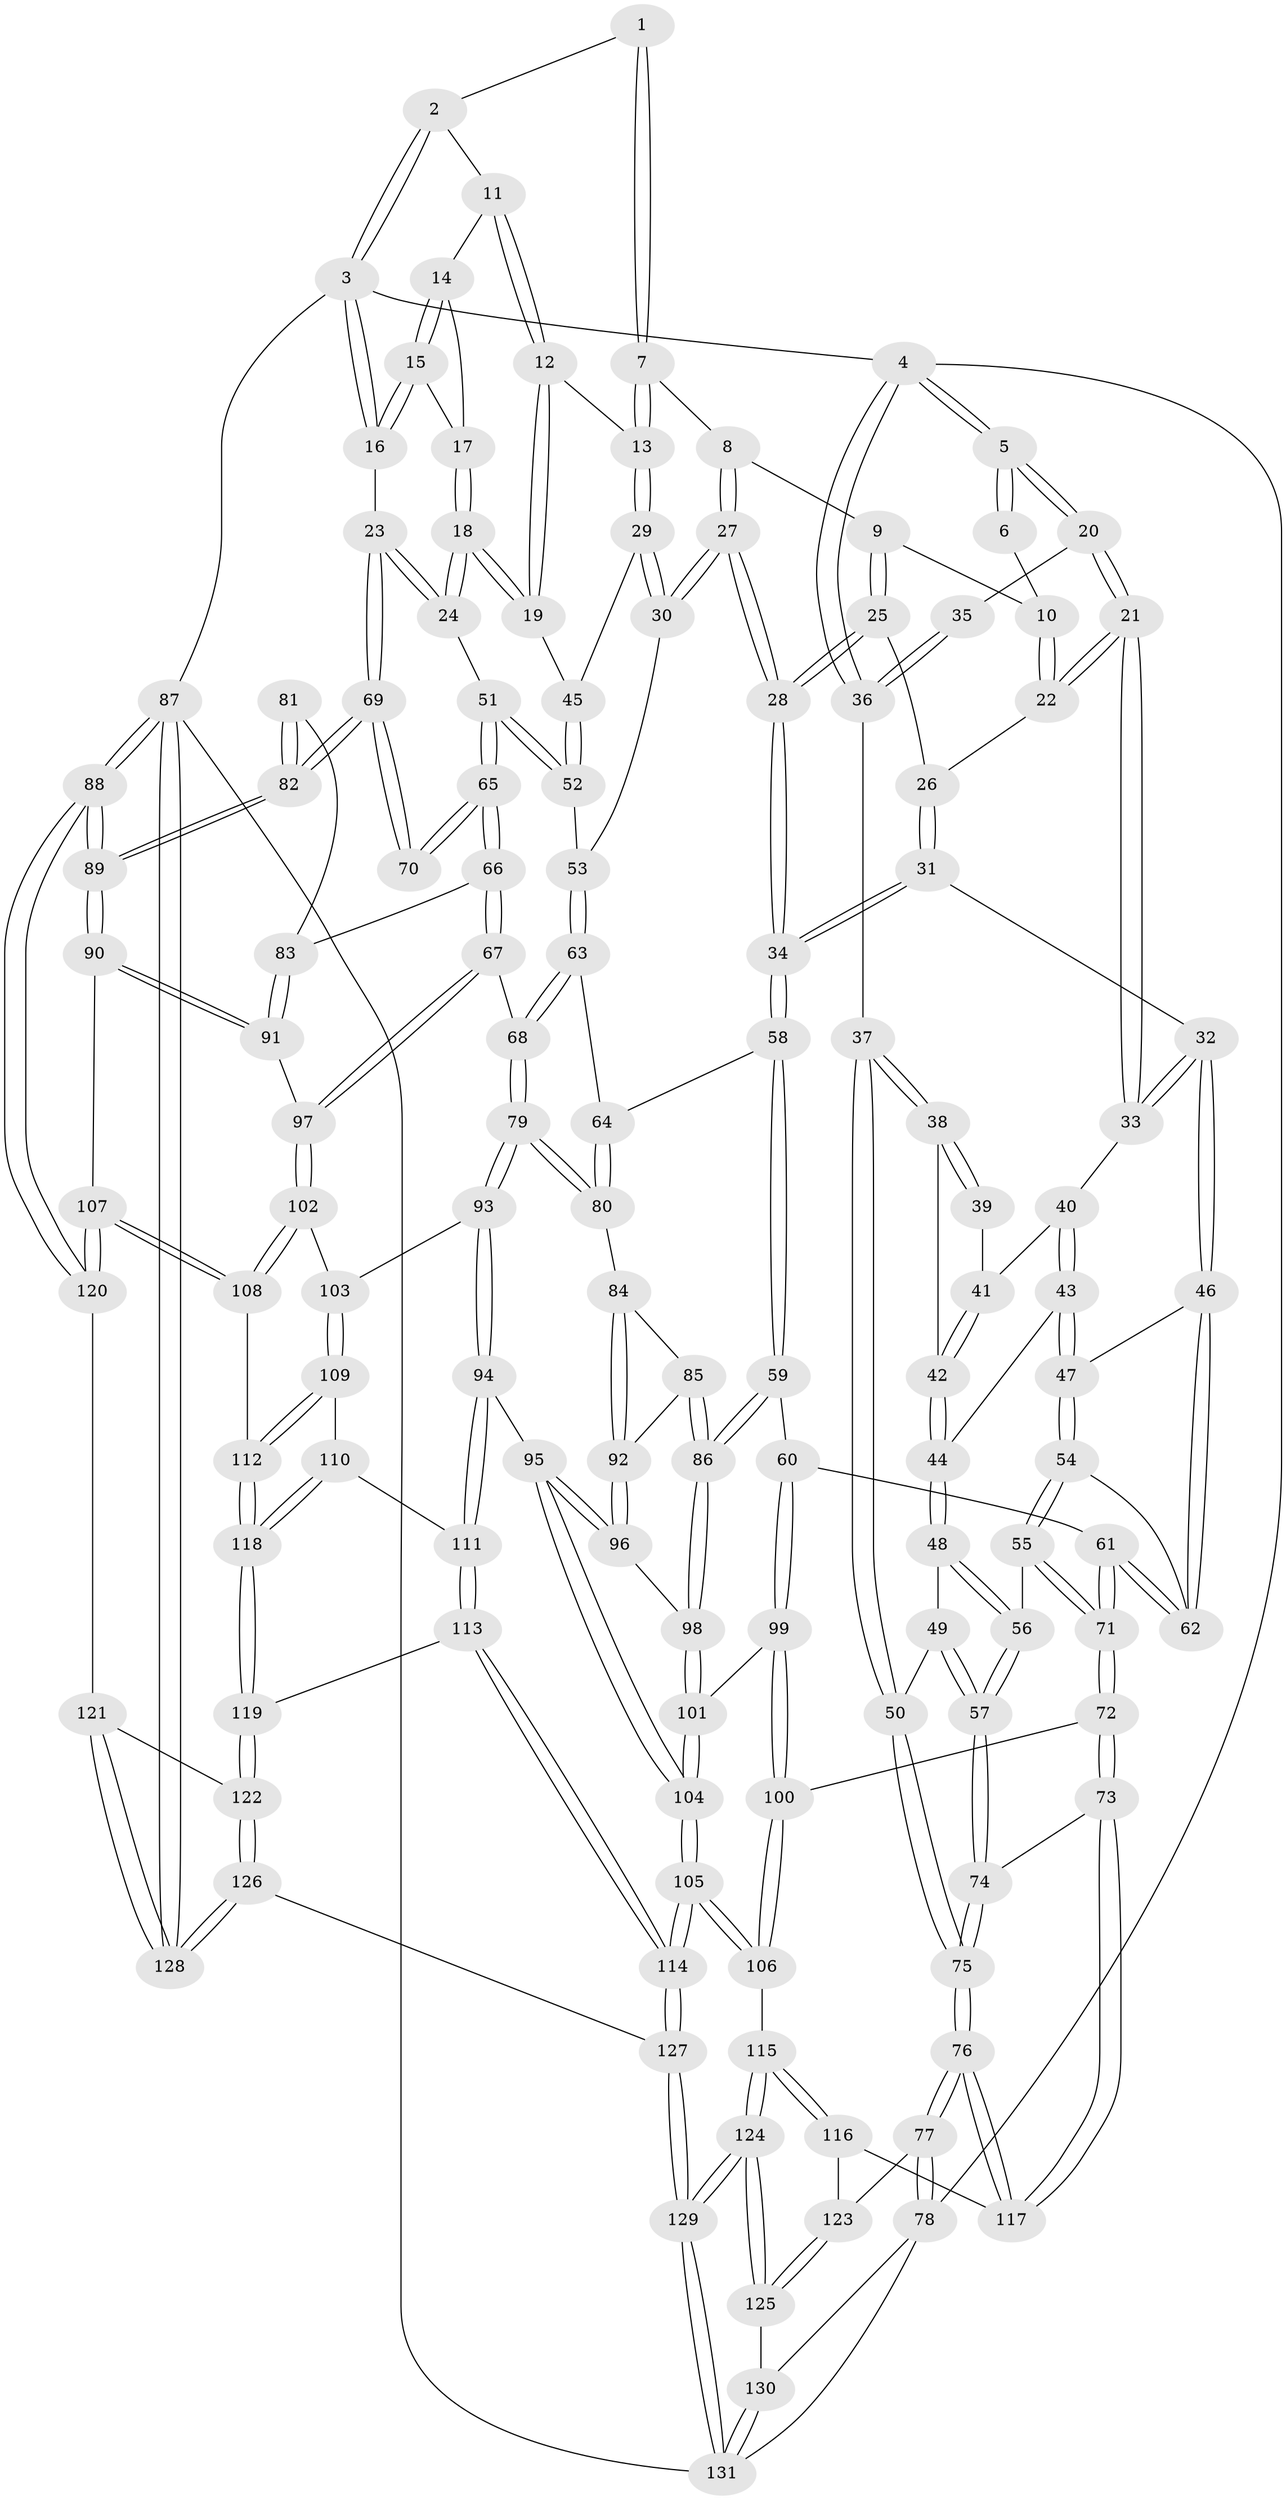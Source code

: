 // Generated by graph-tools (version 1.1) at 2025/01/03/09/25 05:01:43]
// undirected, 131 vertices, 324 edges
graph export_dot {
graph [start="1"]
  node [color=gray90,style=filled];
  1 [pos="+0.5801209013125015+0"];
  2 [pos="+0.8341480201342903+0"];
  3 [pos="+1+0"];
  4 [pos="+0+0"];
  5 [pos="+0+0"];
  6 [pos="+0.4760011202143169+0"];
  7 [pos="+0.6186145395408643+0.11767413561536896"];
  8 [pos="+0.5872691223539319+0.15058824608087257"];
  9 [pos="+0.53485821780977+0.16320838339013305"];
  10 [pos="+0.4156668401684092+0"];
  11 [pos="+0.8349639345312317+0"];
  12 [pos="+0.7982475883752228+0.16998322821852807"];
  13 [pos="+0.6803545228692992+0.164385569088889"];
  14 [pos="+0.9128943621123403+0.08947388739447255"];
  15 [pos="+0.9907374805340485+0.13876962457145522"];
  16 [pos="+1+0.16379793007732815"];
  17 [pos="+0.9275091992733312+0.1588636212613693"];
  18 [pos="+0.8445087904415278+0.24412789133647128"];
  19 [pos="+0.819296057807707+0.2117722197849291"];
  20 [pos="+0.31555118106529717+0.13570331592949"];
  21 [pos="+0.3170676404088796+0.1360832364934985"];
  22 [pos="+0.36397604541262396+0.10736326324022644"];
  23 [pos="+1+0.26537606004077463"];
  24 [pos="+0.8583089890102688+0.2755148084258023"];
  25 [pos="+0.494398547688446+0.18968161451740195"];
  26 [pos="+0.41619696665523204+0.16188263940080874"];
  27 [pos="+0.5747916586530459+0.314418167652455"];
  28 [pos="+0.5381956285673253+0.3328850849355357"];
  29 [pos="+0.6463951454252009+0.28646980519556736"];
  30 [pos="+0.5921720781338664+0.312534687070629"];
  31 [pos="+0.4361678839306575+0.31810813437679203"];
  32 [pos="+0.3194686815365161+0.3035271437556794"];
  33 [pos="+0.3011881608715719+0.2124720711671712"];
  34 [pos="+0.5087203556656116+0.36376422781001155"];
  35 [pos="+0.23097048395132636+0.13425543320443328"];
  36 [pos="+0+0"];
  37 [pos="+0+0.08715174201396149"];
  38 [pos="+0.037919931634490936+0.19912048324061088"];
  39 [pos="+0.16613012640979583+0.21302424960072344"];
  40 [pos="+0.2095141081776215+0.24300376768679646"];
  41 [pos="+0.19041727775510484+0.23844789697310637"];
  42 [pos="+0.15478778363291612+0.30101525551270736"];
  43 [pos="+0.2172042280608619+0.32424383479560326"];
  44 [pos="+0.16254853554775078+0.32127863159371794"];
  45 [pos="+0.6482870446641935+0.2867597556605632"];
  46 [pos="+0.30556869494193306+0.32153314357686885"];
  47 [pos="+0.2643463292932075+0.34645803030060773"];
  48 [pos="+0.1550212740813856+0.3309253705563812"];
  49 [pos="+0.06428870045484955+0.33149463622808956"];
  50 [pos="+0+0.0896829349073371"];
  51 [pos="+0.8314886507007351+0.3457848478660802"];
  52 [pos="+0.7368377467799214+0.3303254578969332"];
  53 [pos="+0.6727814489965336+0.3839691204152943"];
  54 [pos="+0.24401481078633083+0.4106583777990872"];
  55 [pos="+0.23331393590640134+0.42990860241747697"];
  56 [pos="+0.13753220437559047+0.42324176175364125"];
  57 [pos="+0.11478998318247045+0.4352131259214145"];
  58 [pos="+0.5037483432014599+0.42320750275593155"];
  59 [pos="+0.48569454034412796+0.4650651752097349"];
  60 [pos="+0.48059959019363985+0.4661683795669759"];
  61 [pos="+0.384646203195533+0.4564669256172231"];
  62 [pos="+0.36124167194799744+0.43103519865336587"];
  63 [pos="+0.6977303826839668+0.4432328109864879"];
  64 [pos="+0.6335126101825663+0.44633580728137584"];
  65 [pos="+0.8336628538023004+0.41949764848758087"];
  66 [pos="+0.8120018765604676+0.4536242755535727"];
  67 [pos="+0.7970912149519874+0.47406508995889907"];
  68 [pos="+0.7745651850700024+0.4846489070193118"];
  69 [pos="+1+0.36444848313566097"];
  70 [pos="+0.8419466593983672+0.4211526732059731"];
  71 [pos="+0.2652248747222247+0.5161728206030938"];
  72 [pos="+0.2390778770216638+0.6202953462862436"];
  73 [pos="+0.22865500287266466+0.6229141428666701"];
  74 [pos="+0.10389525979097236+0.4486657196104156"];
  75 [pos="+0+0.5492759943872656"];
  76 [pos="+0+0.6895313302078672"];
  77 [pos="+0+0.7294056717023344"];
  78 [pos="+0+0.7909217533719556"];
  79 [pos="+0.7244675588646071+0.5573255817274"];
  80 [pos="+0.6392128463688008+0.5334772729952212"];
  81 [pos="+0.9677919977133578+0.4869482460013157"];
  82 [pos="+1+0.46685105679593397"];
  83 [pos="+0.9467364188167497+0.5363467351965538"];
  84 [pos="+0.6365718114602499+0.5333425479758649"];
  85 [pos="+0.5591803515384888+0.507337970699057"];
  86 [pos="+0.4891143991362591+0.4722676071320454"];
  87 [pos="+1+1"];
  88 [pos="+1+0.8274754159981923"];
  89 [pos="+1+0.7442125556085772"];
  90 [pos="+0.9837884447514561+0.6595049865905517"];
  91 [pos="+0.9367964708363564+0.6283763840226653"];
  92 [pos="+0.6031150785946232+0.5816392353679637"];
  93 [pos="+0.713032951699072+0.629018248497218"];
  94 [pos="+0.6846253347669838+0.6507701914751595"];
  95 [pos="+0.6091982804059685+0.6447256920903882"];
  96 [pos="+0.5976705116010278+0.6344075038190716"];
  97 [pos="+0.9061013290065897+0.618979971323157"];
  98 [pos="+0.5019704024854615+0.5891847203368518"];
  99 [pos="+0.33301066820529285+0.6115351047718527"];
  100 [pos="+0.2632510485386664+0.6308762148135122"];
  101 [pos="+0.46750782717793604+0.6465938837764901"];
  102 [pos="+0.8003791057104228+0.6749301113166425"];
  103 [pos="+0.7823799270311858+0.6706541517688632"];
  104 [pos="+0.4746262524590447+0.8307179521262537"];
  105 [pos="+0.4736777923317811+0.8353103113538609"];
  106 [pos="+0.297575329218681+0.6817909812106541"];
  107 [pos="+0.8465322865300012+0.7535946514317402"];
  108 [pos="+0.836374562745858+0.7441905868304871"];
  109 [pos="+0.7623317127985818+0.7374895931517869"];
  110 [pos="+0.7144061569605772+0.7483076731745788"];
  111 [pos="+0.675357235565648+0.7294038232219257"];
  112 [pos="+0.7695243560902649+0.7671989550785786"];
  113 [pos="+0.6153549143649496+0.8280201373070633"];
  114 [pos="+0.48579146839857823+0.8936599078300533"];
  115 [pos="+0.2503681345661206+0.8790617751830673"];
  116 [pos="+0.2008272998856066+0.8098135439532435"];
  117 [pos="+0.16648523119720562+0.6590897806958786"];
  118 [pos="+0.7568017483993319+0.7924015681933995"];
  119 [pos="+0.7588318660893485+0.8449428996849127"];
  120 [pos="+0.8560784663148046+0.7986969811706823"];
  121 [pos="+0.8099686302223188+0.8640184075554528"];
  122 [pos="+0.7782050651116801+0.8596286636848639"];
  123 [pos="+0.06572051181027844+0.830410245283405"];
  124 [pos="+0.3060027746689644+1"];
  125 [pos="+0.23888774103470437+0.9765172013734734"];
  126 [pos="+0.5849045308072783+1"];
  127 [pos="+0.4256215206796878+1"];
  128 [pos="+1+1"];
  129 [pos="+0.3875798101152325+1"];
  130 [pos="+0.05160488374225922+0.9276724861548676"];
  131 [pos="+0.20352228859807003+1"];
  1 -- 2;
  1 -- 7;
  1 -- 7;
  2 -- 3;
  2 -- 3;
  2 -- 11;
  3 -- 4;
  3 -- 16;
  3 -- 16;
  3 -- 87;
  4 -- 5;
  4 -- 5;
  4 -- 36;
  4 -- 36;
  4 -- 78;
  5 -- 6;
  5 -- 6;
  5 -- 20;
  5 -- 20;
  6 -- 10;
  7 -- 8;
  7 -- 13;
  7 -- 13;
  8 -- 9;
  8 -- 27;
  8 -- 27;
  9 -- 10;
  9 -- 25;
  9 -- 25;
  10 -- 22;
  10 -- 22;
  11 -- 12;
  11 -- 12;
  11 -- 14;
  12 -- 13;
  12 -- 19;
  12 -- 19;
  13 -- 29;
  13 -- 29;
  14 -- 15;
  14 -- 15;
  14 -- 17;
  15 -- 16;
  15 -- 16;
  15 -- 17;
  16 -- 23;
  17 -- 18;
  17 -- 18;
  18 -- 19;
  18 -- 19;
  18 -- 24;
  18 -- 24;
  19 -- 45;
  20 -- 21;
  20 -- 21;
  20 -- 35;
  21 -- 22;
  21 -- 22;
  21 -- 33;
  21 -- 33;
  22 -- 26;
  23 -- 24;
  23 -- 24;
  23 -- 69;
  23 -- 69;
  24 -- 51;
  25 -- 26;
  25 -- 28;
  25 -- 28;
  26 -- 31;
  26 -- 31;
  27 -- 28;
  27 -- 28;
  27 -- 30;
  27 -- 30;
  28 -- 34;
  28 -- 34;
  29 -- 30;
  29 -- 30;
  29 -- 45;
  30 -- 53;
  31 -- 32;
  31 -- 34;
  31 -- 34;
  32 -- 33;
  32 -- 33;
  32 -- 46;
  32 -- 46;
  33 -- 40;
  34 -- 58;
  34 -- 58;
  35 -- 36;
  35 -- 36;
  36 -- 37;
  37 -- 38;
  37 -- 38;
  37 -- 50;
  37 -- 50;
  38 -- 39;
  38 -- 39;
  38 -- 42;
  39 -- 41;
  40 -- 41;
  40 -- 43;
  40 -- 43;
  41 -- 42;
  41 -- 42;
  42 -- 44;
  42 -- 44;
  43 -- 44;
  43 -- 47;
  43 -- 47;
  44 -- 48;
  44 -- 48;
  45 -- 52;
  45 -- 52;
  46 -- 47;
  46 -- 62;
  46 -- 62;
  47 -- 54;
  47 -- 54;
  48 -- 49;
  48 -- 56;
  48 -- 56;
  49 -- 50;
  49 -- 57;
  49 -- 57;
  50 -- 75;
  50 -- 75;
  51 -- 52;
  51 -- 52;
  51 -- 65;
  51 -- 65;
  52 -- 53;
  53 -- 63;
  53 -- 63;
  54 -- 55;
  54 -- 55;
  54 -- 62;
  55 -- 56;
  55 -- 71;
  55 -- 71;
  56 -- 57;
  56 -- 57;
  57 -- 74;
  57 -- 74;
  58 -- 59;
  58 -- 59;
  58 -- 64;
  59 -- 60;
  59 -- 86;
  59 -- 86;
  60 -- 61;
  60 -- 99;
  60 -- 99;
  61 -- 62;
  61 -- 62;
  61 -- 71;
  61 -- 71;
  63 -- 64;
  63 -- 68;
  63 -- 68;
  64 -- 80;
  64 -- 80;
  65 -- 66;
  65 -- 66;
  65 -- 70;
  65 -- 70;
  66 -- 67;
  66 -- 67;
  66 -- 83;
  67 -- 68;
  67 -- 97;
  67 -- 97;
  68 -- 79;
  68 -- 79;
  69 -- 70;
  69 -- 70;
  69 -- 82;
  69 -- 82;
  71 -- 72;
  71 -- 72;
  72 -- 73;
  72 -- 73;
  72 -- 100;
  73 -- 74;
  73 -- 117;
  73 -- 117;
  74 -- 75;
  74 -- 75;
  75 -- 76;
  75 -- 76;
  76 -- 77;
  76 -- 77;
  76 -- 117;
  76 -- 117;
  77 -- 78;
  77 -- 78;
  77 -- 123;
  78 -- 130;
  78 -- 131;
  79 -- 80;
  79 -- 80;
  79 -- 93;
  79 -- 93;
  80 -- 84;
  81 -- 82;
  81 -- 82;
  81 -- 83;
  82 -- 89;
  82 -- 89;
  83 -- 91;
  83 -- 91;
  84 -- 85;
  84 -- 92;
  84 -- 92;
  85 -- 86;
  85 -- 86;
  85 -- 92;
  86 -- 98;
  86 -- 98;
  87 -- 88;
  87 -- 88;
  87 -- 128;
  87 -- 128;
  87 -- 131;
  88 -- 89;
  88 -- 89;
  88 -- 120;
  88 -- 120;
  89 -- 90;
  89 -- 90;
  90 -- 91;
  90 -- 91;
  90 -- 107;
  91 -- 97;
  92 -- 96;
  92 -- 96;
  93 -- 94;
  93 -- 94;
  93 -- 103;
  94 -- 95;
  94 -- 111;
  94 -- 111;
  95 -- 96;
  95 -- 96;
  95 -- 104;
  95 -- 104;
  96 -- 98;
  97 -- 102;
  97 -- 102;
  98 -- 101;
  98 -- 101;
  99 -- 100;
  99 -- 100;
  99 -- 101;
  100 -- 106;
  100 -- 106;
  101 -- 104;
  101 -- 104;
  102 -- 103;
  102 -- 108;
  102 -- 108;
  103 -- 109;
  103 -- 109;
  104 -- 105;
  104 -- 105;
  105 -- 106;
  105 -- 106;
  105 -- 114;
  105 -- 114;
  106 -- 115;
  107 -- 108;
  107 -- 108;
  107 -- 120;
  107 -- 120;
  108 -- 112;
  109 -- 110;
  109 -- 112;
  109 -- 112;
  110 -- 111;
  110 -- 118;
  110 -- 118;
  111 -- 113;
  111 -- 113;
  112 -- 118;
  112 -- 118;
  113 -- 114;
  113 -- 114;
  113 -- 119;
  114 -- 127;
  114 -- 127;
  115 -- 116;
  115 -- 116;
  115 -- 124;
  115 -- 124;
  116 -- 117;
  116 -- 123;
  118 -- 119;
  118 -- 119;
  119 -- 122;
  119 -- 122;
  120 -- 121;
  121 -- 122;
  121 -- 128;
  121 -- 128;
  122 -- 126;
  122 -- 126;
  123 -- 125;
  123 -- 125;
  124 -- 125;
  124 -- 125;
  124 -- 129;
  124 -- 129;
  125 -- 130;
  126 -- 127;
  126 -- 128;
  126 -- 128;
  127 -- 129;
  127 -- 129;
  129 -- 131;
  129 -- 131;
  130 -- 131;
  130 -- 131;
}
